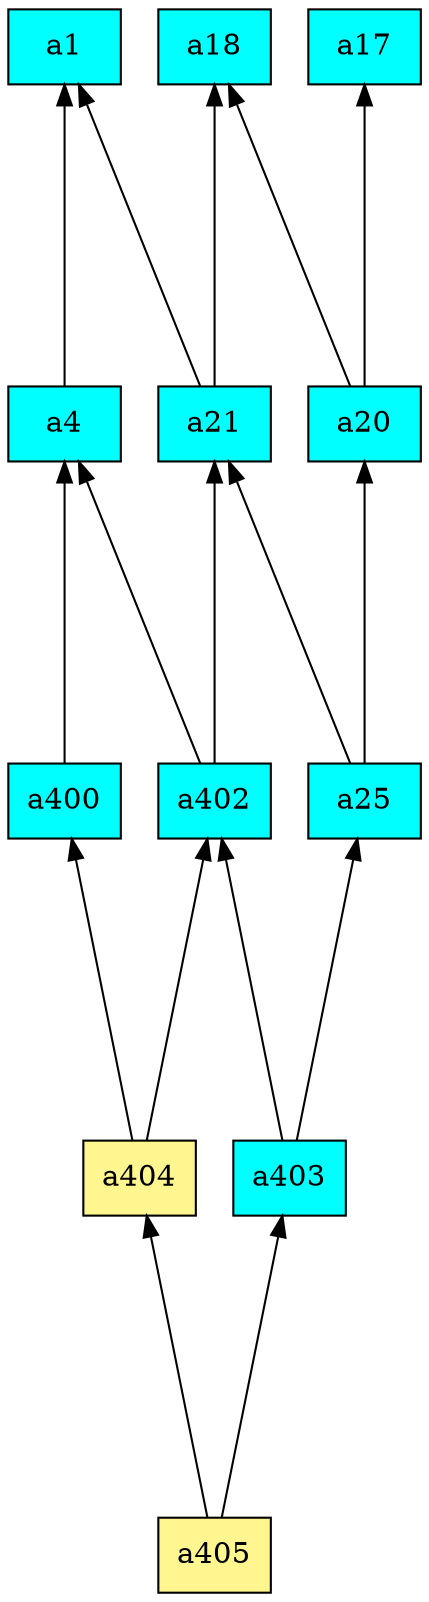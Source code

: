 digraph G {
rankdir=BT;ranksep="2.0";
"a1" [shape=record,fillcolor=cyan,style=filled,label="{a1}"];
"a4" [shape=record,fillcolor=cyan,style=filled,label="{a4}"];
"a20" [shape=record,fillcolor=cyan,style=filled,label="{a20}"];
"a404" [shape=record,fillcolor=khaki1,style=filled,label="{a404}"];
"a17" [shape=record,fillcolor=cyan,style=filled,label="{a17}"];
"a25" [shape=record,fillcolor=cyan,style=filled,label="{a25}"];
"a402" [shape=record,fillcolor=cyan,style=filled,label="{a402}"];
"a18" [shape=record,fillcolor=cyan,style=filled,label="{a18}"];
"a21" [shape=record,fillcolor=cyan,style=filled,label="{a21}"];
"a405" [shape=record,fillcolor=khaki1,style=filled,label="{a405}"];
"a400" [shape=record,fillcolor=cyan,style=filled,label="{a400}"];
"a403" [shape=record,fillcolor=cyan,style=filled,label="{a403}"];
"a4" -> "a1"
"a20" -> "a18"
"a20" -> "a17"
"a404" -> "a402"
"a404" -> "a400"
"a25" -> "a20"
"a25" -> "a21"
"a402" -> "a21"
"a402" -> "a4"
"a21" -> "a1"
"a21" -> "a18"
"a405" -> "a404"
"a405" -> "a403"
"a400" -> "a4"
"a403" -> "a25"
"a403" -> "a402"
}